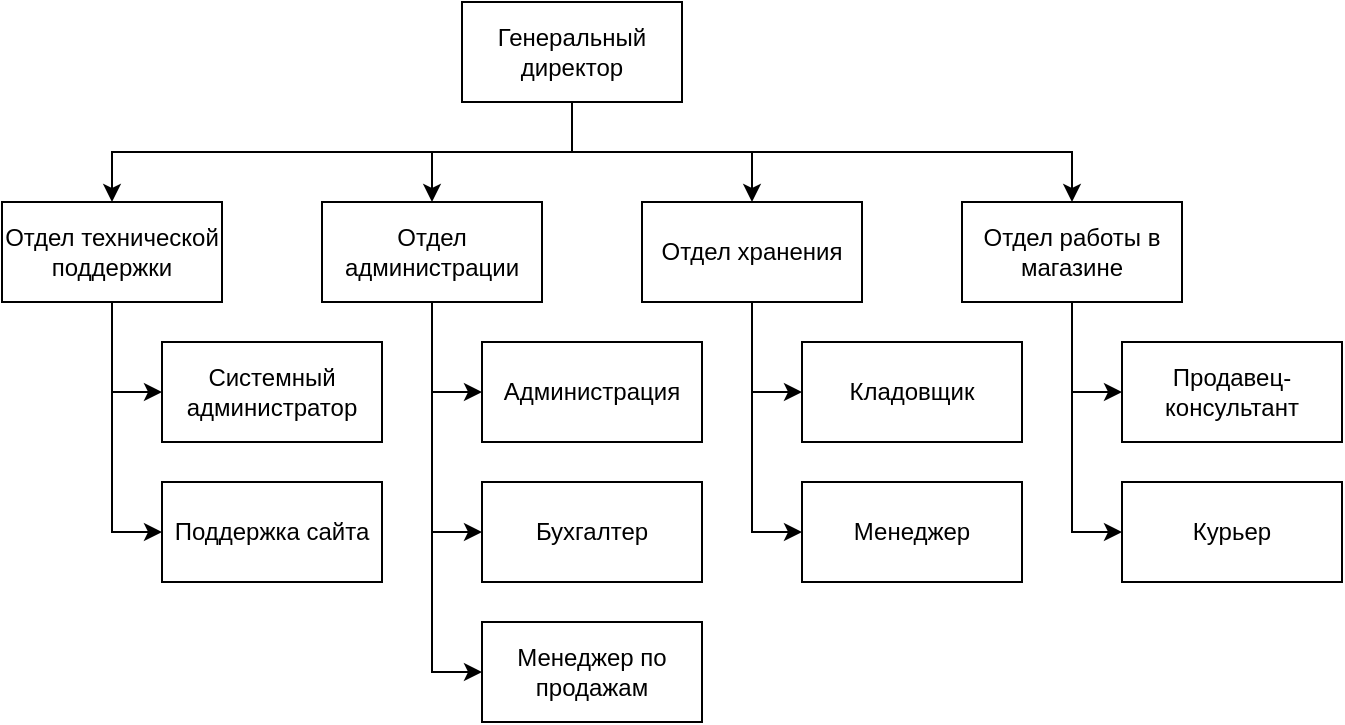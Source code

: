<mxfile version="25.0.3">
  <diagram name="Страница — 1" id="wWW_HzLvjxcMILhNuoFj">
    <mxGraphModel dx="1430" dy="757" grid="1" gridSize="10" guides="1" tooltips="1" connect="1" arrows="1" fold="1" page="1" pageScale="1" pageWidth="827" pageHeight="1169" math="0" shadow="0">
      <root>
        <mxCell id="0" />
        <mxCell id="1" parent="0" />
        <mxCell id="Son0gaxWB0XRTpx_WQBC-8" style="edgeStyle=orthogonalEdgeStyle;rounded=0;orthogonalLoop=1;jettySize=auto;html=1;exitX=0.5;exitY=1;exitDx=0;exitDy=0;entryX=0.5;entryY=0;entryDx=0;entryDy=0;" edge="1" parent="1" source="Son0gaxWB0XRTpx_WQBC-2" target="Son0gaxWB0XRTpx_WQBC-6">
          <mxGeometry relative="1" as="geometry" />
        </mxCell>
        <mxCell id="Son0gaxWB0XRTpx_WQBC-9" style="edgeStyle=orthogonalEdgeStyle;rounded=0;orthogonalLoop=1;jettySize=auto;html=1;exitX=0.5;exitY=1;exitDx=0;exitDy=0;entryX=0.5;entryY=0;entryDx=0;entryDy=0;" edge="1" parent="1" source="Son0gaxWB0XRTpx_WQBC-2" target="Son0gaxWB0XRTpx_WQBC-5">
          <mxGeometry relative="1" as="geometry" />
        </mxCell>
        <mxCell id="Son0gaxWB0XRTpx_WQBC-10" style="edgeStyle=orthogonalEdgeStyle;rounded=0;orthogonalLoop=1;jettySize=auto;html=1;exitX=0.5;exitY=1;exitDx=0;exitDy=0;entryX=0.5;entryY=0;entryDx=0;entryDy=0;" edge="1" parent="1" source="Son0gaxWB0XRTpx_WQBC-2" target="Son0gaxWB0XRTpx_WQBC-3">
          <mxGeometry relative="1" as="geometry" />
        </mxCell>
        <mxCell id="Son0gaxWB0XRTpx_WQBC-11" style="edgeStyle=orthogonalEdgeStyle;rounded=0;orthogonalLoop=1;jettySize=auto;html=1;exitX=0.5;exitY=1;exitDx=0;exitDy=0;entryX=0.5;entryY=0;entryDx=0;entryDy=0;" edge="1" parent="1" source="Son0gaxWB0XRTpx_WQBC-2" target="Son0gaxWB0XRTpx_WQBC-4">
          <mxGeometry relative="1" as="geometry" />
        </mxCell>
        <mxCell id="Son0gaxWB0XRTpx_WQBC-2" value="Генеральный директор" style="rounded=0;whiteSpace=wrap;html=1;" vertex="1" parent="1">
          <mxGeometry x="370" y="70" width="110" height="50" as="geometry" />
        </mxCell>
        <mxCell id="Son0gaxWB0XRTpx_WQBC-28" style="edgeStyle=orthogonalEdgeStyle;rounded=0;orthogonalLoop=1;jettySize=auto;html=1;exitX=0.5;exitY=1;exitDx=0;exitDy=0;entryX=0;entryY=0.5;entryDx=0;entryDy=0;" edge="1" parent="1" source="Son0gaxWB0XRTpx_WQBC-3" target="Son0gaxWB0XRTpx_WQBC-14">
          <mxGeometry relative="1" as="geometry" />
        </mxCell>
        <mxCell id="Son0gaxWB0XRTpx_WQBC-29" style="edgeStyle=orthogonalEdgeStyle;rounded=0;orthogonalLoop=1;jettySize=auto;html=1;exitX=0.5;exitY=1;exitDx=0;exitDy=0;entryX=0;entryY=0.5;entryDx=0;entryDy=0;" edge="1" parent="1" source="Son0gaxWB0XRTpx_WQBC-3" target="Son0gaxWB0XRTpx_WQBC-13">
          <mxGeometry relative="1" as="geometry" />
        </mxCell>
        <mxCell id="Son0gaxWB0XRTpx_WQBC-3" value="Отдел хранения" style="rounded=0;whiteSpace=wrap;html=1;" vertex="1" parent="1">
          <mxGeometry x="460" y="170" width="110" height="50" as="geometry" />
        </mxCell>
        <mxCell id="Son0gaxWB0XRTpx_WQBC-30" style="edgeStyle=orthogonalEdgeStyle;rounded=0;orthogonalLoop=1;jettySize=auto;html=1;exitX=0.5;exitY=1;exitDx=0;exitDy=0;entryX=0;entryY=0.5;entryDx=0;entryDy=0;" edge="1" parent="1" source="Son0gaxWB0XRTpx_WQBC-4" target="Son0gaxWB0XRTpx_WQBC-16">
          <mxGeometry relative="1" as="geometry" />
        </mxCell>
        <mxCell id="Son0gaxWB0XRTpx_WQBC-31" style="edgeStyle=orthogonalEdgeStyle;rounded=0;orthogonalLoop=1;jettySize=auto;html=1;exitX=0.5;exitY=1;exitDx=0;exitDy=0;entryX=0;entryY=0.5;entryDx=0;entryDy=0;" edge="1" parent="1" source="Son0gaxWB0XRTpx_WQBC-4" target="Son0gaxWB0XRTpx_WQBC-15">
          <mxGeometry relative="1" as="geometry" />
        </mxCell>
        <mxCell id="Son0gaxWB0XRTpx_WQBC-4" value="Отдел работы в магазине" style="rounded=0;whiteSpace=wrap;html=1;" vertex="1" parent="1">
          <mxGeometry x="620" y="170" width="110" height="50" as="geometry" />
        </mxCell>
        <mxCell id="Son0gaxWB0XRTpx_WQBC-25" style="edgeStyle=orthogonalEdgeStyle;rounded=0;orthogonalLoop=1;jettySize=auto;html=1;exitX=0.5;exitY=1;exitDx=0;exitDy=0;entryX=0;entryY=0.5;entryDx=0;entryDy=0;" edge="1" parent="1" source="Son0gaxWB0XRTpx_WQBC-5" target="Son0gaxWB0XRTpx_WQBC-19">
          <mxGeometry relative="1" as="geometry" />
        </mxCell>
        <mxCell id="Son0gaxWB0XRTpx_WQBC-26" style="edgeStyle=orthogonalEdgeStyle;rounded=0;orthogonalLoop=1;jettySize=auto;html=1;exitX=0.5;exitY=1;exitDx=0;exitDy=0;entryX=0;entryY=0.5;entryDx=0;entryDy=0;" edge="1" parent="1" source="Son0gaxWB0XRTpx_WQBC-5" target="Son0gaxWB0XRTpx_WQBC-17">
          <mxGeometry relative="1" as="geometry" />
        </mxCell>
        <mxCell id="Son0gaxWB0XRTpx_WQBC-27" style="edgeStyle=orthogonalEdgeStyle;rounded=0;orthogonalLoop=1;jettySize=auto;html=1;exitX=0.5;exitY=1;exitDx=0;exitDy=0;entryX=0;entryY=0.5;entryDx=0;entryDy=0;" edge="1" parent="1" source="Son0gaxWB0XRTpx_WQBC-5" target="Son0gaxWB0XRTpx_WQBC-18">
          <mxGeometry relative="1" as="geometry" />
        </mxCell>
        <mxCell id="Son0gaxWB0XRTpx_WQBC-5" value="Отдел администрации" style="rounded=0;whiteSpace=wrap;html=1;" vertex="1" parent="1">
          <mxGeometry x="300" y="170" width="110" height="50" as="geometry" />
        </mxCell>
        <mxCell id="Son0gaxWB0XRTpx_WQBC-23" style="edgeStyle=orthogonalEdgeStyle;rounded=0;orthogonalLoop=1;jettySize=auto;html=1;exitX=0.5;exitY=1;exitDx=0;exitDy=0;entryX=0;entryY=0.5;entryDx=0;entryDy=0;" edge="1" parent="1" source="Son0gaxWB0XRTpx_WQBC-6" target="Son0gaxWB0XRTpx_WQBC-21">
          <mxGeometry relative="1" as="geometry" />
        </mxCell>
        <mxCell id="Son0gaxWB0XRTpx_WQBC-24" style="edgeStyle=orthogonalEdgeStyle;rounded=0;orthogonalLoop=1;jettySize=auto;html=1;exitX=0.5;exitY=1;exitDx=0;exitDy=0;entryX=0;entryY=0.5;entryDx=0;entryDy=0;" edge="1" parent="1" source="Son0gaxWB0XRTpx_WQBC-6" target="Son0gaxWB0XRTpx_WQBC-20">
          <mxGeometry relative="1" as="geometry" />
        </mxCell>
        <mxCell id="Son0gaxWB0XRTpx_WQBC-6" value="Отдел технической поддержки" style="rounded=0;whiteSpace=wrap;html=1;" vertex="1" parent="1">
          <mxGeometry x="140" y="170" width="110" height="50" as="geometry" />
        </mxCell>
        <mxCell id="Son0gaxWB0XRTpx_WQBC-13" value="Кладовщик" style="rounded=0;whiteSpace=wrap;html=1;" vertex="1" parent="1">
          <mxGeometry x="540" y="240" width="110" height="50" as="geometry" />
        </mxCell>
        <mxCell id="Son0gaxWB0XRTpx_WQBC-14" value="Менеджер" style="rounded=0;whiteSpace=wrap;html=1;" vertex="1" parent="1">
          <mxGeometry x="540" y="310" width="110" height="50" as="geometry" />
        </mxCell>
        <mxCell id="Son0gaxWB0XRTpx_WQBC-15" value="Продавец-консультант" style="rounded=0;whiteSpace=wrap;html=1;" vertex="1" parent="1">
          <mxGeometry x="700" y="240" width="110" height="50" as="geometry" />
        </mxCell>
        <mxCell id="Son0gaxWB0XRTpx_WQBC-16" value="Курьер" style="rounded=0;whiteSpace=wrap;html=1;" vertex="1" parent="1">
          <mxGeometry x="700" y="310" width="110" height="50" as="geometry" />
        </mxCell>
        <mxCell id="Son0gaxWB0XRTpx_WQBC-17" value="Администрация" style="rounded=0;whiteSpace=wrap;html=1;" vertex="1" parent="1">
          <mxGeometry x="380" y="240" width="110" height="50" as="geometry" />
        </mxCell>
        <mxCell id="Son0gaxWB0XRTpx_WQBC-18" value="Бухгалтер" style="rounded=0;whiteSpace=wrap;html=1;" vertex="1" parent="1">
          <mxGeometry x="380" y="310" width="110" height="50" as="geometry" />
        </mxCell>
        <mxCell id="Son0gaxWB0XRTpx_WQBC-19" value="Менеджер по продажам" style="rounded=0;whiteSpace=wrap;html=1;" vertex="1" parent="1">
          <mxGeometry x="380" y="380" width="110" height="50" as="geometry" />
        </mxCell>
        <mxCell id="Son0gaxWB0XRTpx_WQBC-20" value="Системный администратор" style="rounded=0;whiteSpace=wrap;html=1;" vertex="1" parent="1">
          <mxGeometry x="220" y="240" width="110" height="50" as="geometry" />
        </mxCell>
        <mxCell id="Son0gaxWB0XRTpx_WQBC-21" value="Поддержка сайта" style="rounded=0;whiteSpace=wrap;html=1;" vertex="1" parent="1">
          <mxGeometry x="220" y="310" width="110" height="50" as="geometry" />
        </mxCell>
      </root>
    </mxGraphModel>
  </diagram>
</mxfile>
